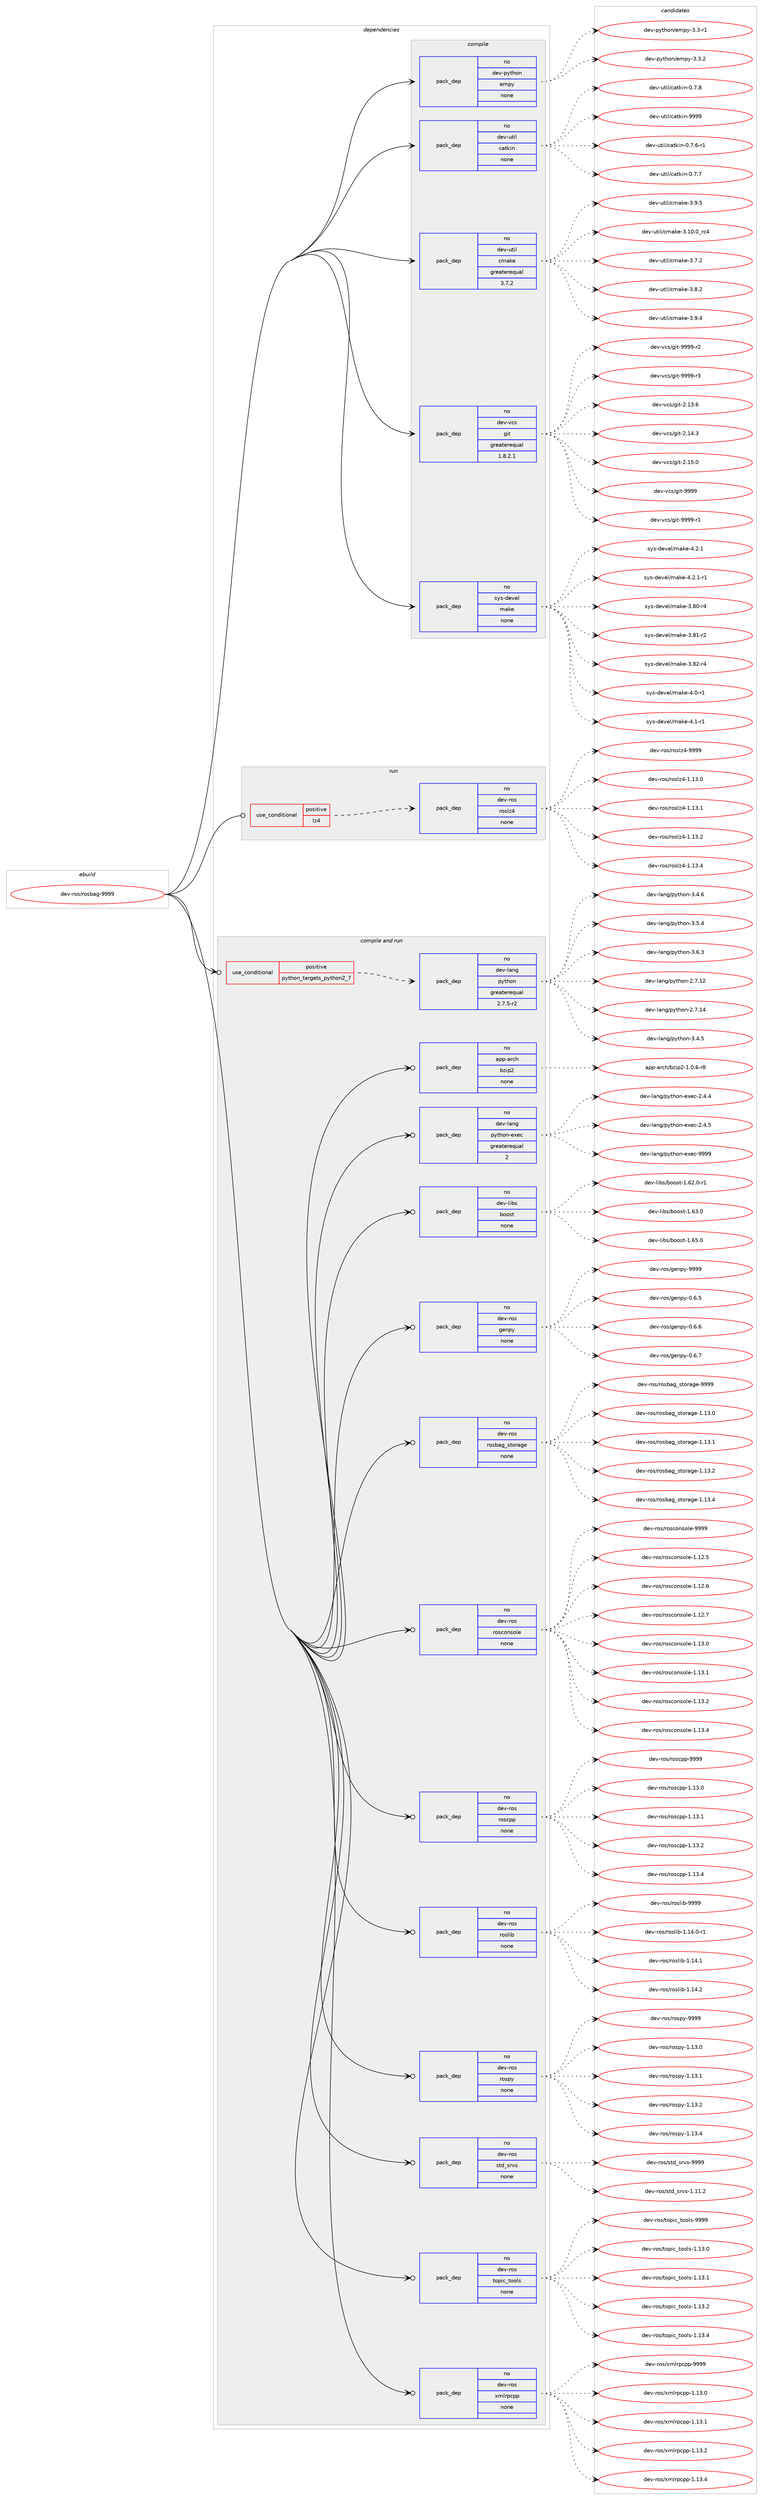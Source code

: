 digraph prolog {

# *************
# Graph options
# *************

newrank=true;
concentrate=true;
compound=true;
graph [rankdir=LR,fontname=Helvetica,fontsize=10,ranksep=1.5];#, ranksep=2.5, nodesep=0.2];
edge  [arrowhead=vee];
node  [fontname=Helvetica,fontsize=10];

# **********
# The ebuild
# **********

subgraph cluster_leftcol {
color=gray;
rank=same;
label=<<i>ebuild</i>>;
id [label="dev-ros/rosbag-9999", color=red, width=4, href="../dev-ros/rosbag-9999.svg"];
}

# ****************
# The dependencies
# ****************

subgraph cluster_midcol {
color=gray;
label=<<i>dependencies</i>>;
subgraph cluster_compile {
fillcolor="#eeeeee";
style=filled;
label=<<i>compile</i>>;
subgraph pack157870 {
dependency208238 [label=<<TABLE BORDER="0" CELLBORDER="1" CELLSPACING="0" CELLPADDING="4" WIDTH="220"><TR><TD ROWSPAN="6" CELLPADDING="30">pack_dep</TD></TR><TR><TD WIDTH="110">no</TD></TR><TR><TD>dev-python</TD></TR><TR><TD>empy</TD></TR><TR><TD>none</TD></TR><TR><TD></TD></TR></TABLE>>, shape=none, color=blue];
}
id:e -> dependency208238:w [weight=20,style="solid",arrowhead="vee"];
subgraph pack157871 {
dependency208239 [label=<<TABLE BORDER="0" CELLBORDER="1" CELLSPACING="0" CELLPADDING="4" WIDTH="220"><TR><TD ROWSPAN="6" CELLPADDING="30">pack_dep</TD></TR><TR><TD WIDTH="110">no</TD></TR><TR><TD>dev-util</TD></TR><TR><TD>catkin</TD></TR><TR><TD>none</TD></TR><TR><TD></TD></TR></TABLE>>, shape=none, color=blue];
}
id:e -> dependency208239:w [weight=20,style="solid",arrowhead="vee"];
subgraph pack157872 {
dependency208240 [label=<<TABLE BORDER="0" CELLBORDER="1" CELLSPACING="0" CELLPADDING="4" WIDTH="220"><TR><TD ROWSPAN="6" CELLPADDING="30">pack_dep</TD></TR><TR><TD WIDTH="110">no</TD></TR><TR><TD>dev-util</TD></TR><TR><TD>cmake</TD></TR><TR><TD>greaterequal</TD></TR><TR><TD>3.7.2</TD></TR></TABLE>>, shape=none, color=blue];
}
id:e -> dependency208240:w [weight=20,style="solid",arrowhead="vee"];
subgraph pack157873 {
dependency208241 [label=<<TABLE BORDER="0" CELLBORDER="1" CELLSPACING="0" CELLPADDING="4" WIDTH="220"><TR><TD ROWSPAN="6" CELLPADDING="30">pack_dep</TD></TR><TR><TD WIDTH="110">no</TD></TR><TR><TD>dev-vcs</TD></TR><TR><TD>git</TD></TR><TR><TD>greaterequal</TD></TR><TR><TD>1.8.2.1</TD></TR></TABLE>>, shape=none, color=blue];
}
id:e -> dependency208241:w [weight=20,style="solid",arrowhead="vee"];
subgraph pack157874 {
dependency208242 [label=<<TABLE BORDER="0" CELLBORDER="1" CELLSPACING="0" CELLPADDING="4" WIDTH="220"><TR><TD ROWSPAN="6" CELLPADDING="30">pack_dep</TD></TR><TR><TD WIDTH="110">no</TD></TR><TR><TD>sys-devel</TD></TR><TR><TD>make</TD></TR><TR><TD>none</TD></TR><TR><TD></TD></TR></TABLE>>, shape=none, color=blue];
}
id:e -> dependency208242:w [weight=20,style="solid",arrowhead="vee"];
}
subgraph cluster_compileandrun {
fillcolor="#eeeeee";
style=filled;
label=<<i>compile and run</i>>;
subgraph cond46381 {
dependency208243 [label=<<TABLE BORDER="0" CELLBORDER="1" CELLSPACING="0" CELLPADDING="4"><TR><TD ROWSPAN="3" CELLPADDING="10">use_conditional</TD></TR><TR><TD>positive</TD></TR><TR><TD>python_targets_python2_7</TD></TR></TABLE>>, shape=none, color=red];
subgraph pack157875 {
dependency208244 [label=<<TABLE BORDER="0" CELLBORDER="1" CELLSPACING="0" CELLPADDING="4" WIDTH="220"><TR><TD ROWSPAN="6" CELLPADDING="30">pack_dep</TD></TR><TR><TD WIDTH="110">no</TD></TR><TR><TD>dev-lang</TD></TR><TR><TD>python</TD></TR><TR><TD>greaterequal</TD></TR><TR><TD>2.7.5-r2</TD></TR></TABLE>>, shape=none, color=blue];
}
dependency208243:e -> dependency208244:w [weight=20,style="dashed",arrowhead="vee"];
}
id:e -> dependency208243:w [weight=20,style="solid",arrowhead="odotvee"];
subgraph pack157876 {
dependency208245 [label=<<TABLE BORDER="0" CELLBORDER="1" CELLSPACING="0" CELLPADDING="4" WIDTH="220"><TR><TD ROWSPAN="6" CELLPADDING="30">pack_dep</TD></TR><TR><TD WIDTH="110">no</TD></TR><TR><TD>app-arch</TD></TR><TR><TD>bzip2</TD></TR><TR><TD>none</TD></TR><TR><TD></TD></TR></TABLE>>, shape=none, color=blue];
}
id:e -> dependency208245:w [weight=20,style="solid",arrowhead="odotvee"];
subgraph pack157877 {
dependency208246 [label=<<TABLE BORDER="0" CELLBORDER="1" CELLSPACING="0" CELLPADDING="4" WIDTH="220"><TR><TD ROWSPAN="6" CELLPADDING="30">pack_dep</TD></TR><TR><TD WIDTH="110">no</TD></TR><TR><TD>dev-lang</TD></TR><TR><TD>python-exec</TD></TR><TR><TD>greaterequal</TD></TR><TR><TD>2</TD></TR></TABLE>>, shape=none, color=blue];
}
id:e -> dependency208246:w [weight=20,style="solid",arrowhead="odotvee"];
subgraph pack157878 {
dependency208247 [label=<<TABLE BORDER="0" CELLBORDER="1" CELLSPACING="0" CELLPADDING="4" WIDTH="220"><TR><TD ROWSPAN="6" CELLPADDING="30">pack_dep</TD></TR><TR><TD WIDTH="110">no</TD></TR><TR><TD>dev-libs</TD></TR><TR><TD>boost</TD></TR><TR><TD>none</TD></TR><TR><TD></TD></TR></TABLE>>, shape=none, color=blue];
}
id:e -> dependency208247:w [weight=20,style="solid",arrowhead="odotvee"];
subgraph pack157879 {
dependency208248 [label=<<TABLE BORDER="0" CELLBORDER="1" CELLSPACING="0" CELLPADDING="4" WIDTH="220"><TR><TD ROWSPAN="6" CELLPADDING="30">pack_dep</TD></TR><TR><TD WIDTH="110">no</TD></TR><TR><TD>dev-ros</TD></TR><TR><TD>genpy</TD></TR><TR><TD>none</TD></TR><TR><TD></TD></TR></TABLE>>, shape=none, color=blue];
}
id:e -> dependency208248:w [weight=20,style="solid",arrowhead="odotvee"];
subgraph pack157880 {
dependency208249 [label=<<TABLE BORDER="0" CELLBORDER="1" CELLSPACING="0" CELLPADDING="4" WIDTH="220"><TR><TD ROWSPAN="6" CELLPADDING="30">pack_dep</TD></TR><TR><TD WIDTH="110">no</TD></TR><TR><TD>dev-ros</TD></TR><TR><TD>rosbag_storage</TD></TR><TR><TD>none</TD></TR><TR><TD></TD></TR></TABLE>>, shape=none, color=blue];
}
id:e -> dependency208249:w [weight=20,style="solid",arrowhead="odotvee"];
subgraph pack157881 {
dependency208250 [label=<<TABLE BORDER="0" CELLBORDER="1" CELLSPACING="0" CELLPADDING="4" WIDTH="220"><TR><TD ROWSPAN="6" CELLPADDING="30">pack_dep</TD></TR><TR><TD WIDTH="110">no</TD></TR><TR><TD>dev-ros</TD></TR><TR><TD>rosconsole</TD></TR><TR><TD>none</TD></TR><TR><TD></TD></TR></TABLE>>, shape=none, color=blue];
}
id:e -> dependency208250:w [weight=20,style="solid",arrowhead="odotvee"];
subgraph pack157882 {
dependency208251 [label=<<TABLE BORDER="0" CELLBORDER="1" CELLSPACING="0" CELLPADDING="4" WIDTH="220"><TR><TD ROWSPAN="6" CELLPADDING="30">pack_dep</TD></TR><TR><TD WIDTH="110">no</TD></TR><TR><TD>dev-ros</TD></TR><TR><TD>roscpp</TD></TR><TR><TD>none</TD></TR><TR><TD></TD></TR></TABLE>>, shape=none, color=blue];
}
id:e -> dependency208251:w [weight=20,style="solid",arrowhead="odotvee"];
subgraph pack157883 {
dependency208252 [label=<<TABLE BORDER="0" CELLBORDER="1" CELLSPACING="0" CELLPADDING="4" WIDTH="220"><TR><TD ROWSPAN="6" CELLPADDING="30">pack_dep</TD></TR><TR><TD WIDTH="110">no</TD></TR><TR><TD>dev-ros</TD></TR><TR><TD>roslib</TD></TR><TR><TD>none</TD></TR><TR><TD></TD></TR></TABLE>>, shape=none, color=blue];
}
id:e -> dependency208252:w [weight=20,style="solid",arrowhead="odotvee"];
subgraph pack157884 {
dependency208253 [label=<<TABLE BORDER="0" CELLBORDER="1" CELLSPACING="0" CELLPADDING="4" WIDTH="220"><TR><TD ROWSPAN="6" CELLPADDING="30">pack_dep</TD></TR><TR><TD WIDTH="110">no</TD></TR><TR><TD>dev-ros</TD></TR><TR><TD>rospy</TD></TR><TR><TD>none</TD></TR><TR><TD></TD></TR></TABLE>>, shape=none, color=blue];
}
id:e -> dependency208253:w [weight=20,style="solid",arrowhead="odotvee"];
subgraph pack157885 {
dependency208254 [label=<<TABLE BORDER="0" CELLBORDER="1" CELLSPACING="0" CELLPADDING="4" WIDTH="220"><TR><TD ROWSPAN="6" CELLPADDING="30">pack_dep</TD></TR><TR><TD WIDTH="110">no</TD></TR><TR><TD>dev-ros</TD></TR><TR><TD>std_srvs</TD></TR><TR><TD>none</TD></TR><TR><TD></TD></TR></TABLE>>, shape=none, color=blue];
}
id:e -> dependency208254:w [weight=20,style="solid",arrowhead="odotvee"];
subgraph pack157886 {
dependency208255 [label=<<TABLE BORDER="0" CELLBORDER="1" CELLSPACING="0" CELLPADDING="4" WIDTH="220"><TR><TD ROWSPAN="6" CELLPADDING="30">pack_dep</TD></TR><TR><TD WIDTH="110">no</TD></TR><TR><TD>dev-ros</TD></TR><TR><TD>topic_tools</TD></TR><TR><TD>none</TD></TR><TR><TD></TD></TR></TABLE>>, shape=none, color=blue];
}
id:e -> dependency208255:w [weight=20,style="solid",arrowhead="odotvee"];
subgraph pack157887 {
dependency208256 [label=<<TABLE BORDER="0" CELLBORDER="1" CELLSPACING="0" CELLPADDING="4" WIDTH="220"><TR><TD ROWSPAN="6" CELLPADDING="30">pack_dep</TD></TR><TR><TD WIDTH="110">no</TD></TR><TR><TD>dev-ros</TD></TR><TR><TD>xmlrpcpp</TD></TR><TR><TD>none</TD></TR><TR><TD></TD></TR></TABLE>>, shape=none, color=blue];
}
id:e -> dependency208256:w [weight=20,style="solid",arrowhead="odotvee"];
}
subgraph cluster_run {
fillcolor="#eeeeee";
style=filled;
label=<<i>run</i>>;
subgraph cond46382 {
dependency208257 [label=<<TABLE BORDER="0" CELLBORDER="1" CELLSPACING="0" CELLPADDING="4"><TR><TD ROWSPAN="3" CELLPADDING="10">use_conditional</TD></TR><TR><TD>positive</TD></TR><TR><TD>lz4</TD></TR></TABLE>>, shape=none, color=red];
subgraph pack157888 {
dependency208258 [label=<<TABLE BORDER="0" CELLBORDER="1" CELLSPACING="0" CELLPADDING="4" WIDTH="220"><TR><TD ROWSPAN="6" CELLPADDING="30">pack_dep</TD></TR><TR><TD WIDTH="110">no</TD></TR><TR><TD>dev-ros</TD></TR><TR><TD>roslz4</TD></TR><TR><TD>none</TD></TR><TR><TD></TD></TR></TABLE>>, shape=none, color=blue];
}
dependency208257:e -> dependency208258:w [weight=20,style="dashed",arrowhead="vee"];
}
id:e -> dependency208257:w [weight=20,style="solid",arrowhead="odot"];
}
}

# **************
# The candidates
# **************

subgraph cluster_choices {
rank=same;
color=gray;
label=<<i>candidates</i>>;

subgraph choice157870 {
color=black;
nodesep=1;
choice1001011184511212111610411111047101109112121455146514511449 [label="dev-python/empy-3.3-r1", color=red, width=4,href="../dev-python/empy-3.3-r1.svg"];
choice1001011184511212111610411111047101109112121455146514650 [label="dev-python/empy-3.3.2", color=red, width=4,href="../dev-python/empy-3.3.2.svg"];
dependency208238:e -> choice1001011184511212111610411111047101109112121455146514511449:w [style=dotted,weight="100"];
dependency208238:e -> choice1001011184511212111610411111047101109112121455146514650:w [style=dotted,weight="100"];
}
subgraph choice157871 {
color=black;
nodesep=1;
choice100101118451171161051084799971161071051104548465546544511449 [label="dev-util/catkin-0.7.6-r1", color=red, width=4,href="../dev-util/catkin-0.7.6-r1.svg"];
choice10010111845117116105108479997116107105110454846554655 [label="dev-util/catkin-0.7.7", color=red, width=4,href="../dev-util/catkin-0.7.7.svg"];
choice10010111845117116105108479997116107105110454846554656 [label="dev-util/catkin-0.7.8", color=red, width=4,href="../dev-util/catkin-0.7.8.svg"];
choice100101118451171161051084799971161071051104557575757 [label="dev-util/catkin-9999", color=red, width=4,href="../dev-util/catkin-9999.svg"];
dependency208239:e -> choice100101118451171161051084799971161071051104548465546544511449:w [style=dotted,weight="100"];
dependency208239:e -> choice10010111845117116105108479997116107105110454846554655:w [style=dotted,weight="100"];
dependency208239:e -> choice10010111845117116105108479997116107105110454846554656:w [style=dotted,weight="100"];
dependency208239:e -> choice100101118451171161051084799971161071051104557575757:w [style=dotted,weight="100"];
}
subgraph choice157872 {
color=black;
nodesep=1;
choice1001011184511711610510847991099710710145514649484648951149952 [label="dev-util/cmake-3.10.0_rc4", color=red, width=4,href="../dev-util/cmake-3.10.0_rc4.svg"];
choice10010111845117116105108479910997107101455146554650 [label="dev-util/cmake-3.7.2", color=red, width=4,href="../dev-util/cmake-3.7.2.svg"];
choice10010111845117116105108479910997107101455146564650 [label="dev-util/cmake-3.8.2", color=red, width=4,href="../dev-util/cmake-3.8.2.svg"];
choice10010111845117116105108479910997107101455146574652 [label="dev-util/cmake-3.9.4", color=red, width=4,href="../dev-util/cmake-3.9.4.svg"];
choice10010111845117116105108479910997107101455146574653 [label="dev-util/cmake-3.9.5", color=red, width=4,href="../dev-util/cmake-3.9.5.svg"];
dependency208240:e -> choice1001011184511711610510847991099710710145514649484648951149952:w [style=dotted,weight="100"];
dependency208240:e -> choice10010111845117116105108479910997107101455146554650:w [style=dotted,weight="100"];
dependency208240:e -> choice10010111845117116105108479910997107101455146564650:w [style=dotted,weight="100"];
dependency208240:e -> choice10010111845117116105108479910997107101455146574652:w [style=dotted,weight="100"];
dependency208240:e -> choice10010111845117116105108479910997107101455146574653:w [style=dotted,weight="100"];
}
subgraph choice157873 {
color=black;
nodesep=1;
choice10010111845118991154710310511645504649514654 [label="dev-vcs/git-2.13.6", color=red, width=4,href="../dev-vcs/git-2.13.6.svg"];
choice10010111845118991154710310511645504649524651 [label="dev-vcs/git-2.14.3", color=red, width=4,href="../dev-vcs/git-2.14.3.svg"];
choice10010111845118991154710310511645504649534648 [label="dev-vcs/git-2.15.0", color=red, width=4,href="../dev-vcs/git-2.15.0.svg"];
choice1001011184511899115471031051164557575757 [label="dev-vcs/git-9999", color=red, width=4,href="../dev-vcs/git-9999.svg"];
choice10010111845118991154710310511645575757574511449 [label="dev-vcs/git-9999-r1", color=red, width=4,href="../dev-vcs/git-9999-r1.svg"];
choice10010111845118991154710310511645575757574511450 [label="dev-vcs/git-9999-r2", color=red, width=4,href="../dev-vcs/git-9999-r2.svg"];
choice10010111845118991154710310511645575757574511451 [label="dev-vcs/git-9999-r3", color=red, width=4,href="../dev-vcs/git-9999-r3.svg"];
dependency208241:e -> choice10010111845118991154710310511645504649514654:w [style=dotted,weight="100"];
dependency208241:e -> choice10010111845118991154710310511645504649524651:w [style=dotted,weight="100"];
dependency208241:e -> choice10010111845118991154710310511645504649534648:w [style=dotted,weight="100"];
dependency208241:e -> choice1001011184511899115471031051164557575757:w [style=dotted,weight="100"];
dependency208241:e -> choice10010111845118991154710310511645575757574511449:w [style=dotted,weight="100"];
dependency208241:e -> choice10010111845118991154710310511645575757574511450:w [style=dotted,weight="100"];
dependency208241:e -> choice10010111845118991154710310511645575757574511451:w [style=dotted,weight="100"];
}
subgraph choice157874 {
color=black;
nodesep=1;
choice11512111545100101118101108471099710710145514656484511452 [label="sys-devel/make-3.80-r4", color=red, width=4,href="../sys-devel/make-3.80-r4.svg"];
choice11512111545100101118101108471099710710145514656494511450 [label="sys-devel/make-3.81-r2", color=red, width=4,href="../sys-devel/make-3.81-r2.svg"];
choice11512111545100101118101108471099710710145514656504511452 [label="sys-devel/make-3.82-r4", color=red, width=4,href="../sys-devel/make-3.82-r4.svg"];
choice115121115451001011181011084710997107101455246484511449 [label="sys-devel/make-4.0-r1", color=red, width=4,href="../sys-devel/make-4.0-r1.svg"];
choice115121115451001011181011084710997107101455246494511449 [label="sys-devel/make-4.1-r1", color=red, width=4,href="../sys-devel/make-4.1-r1.svg"];
choice115121115451001011181011084710997107101455246504649 [label="sys-devel/make-4.2.1", color=red, width=4,href="../sys-devel/make-4.2.1.svg"];
choice1151211154510010111810110847109971071014552465046494511449 [label="sys-devel/make-4.2.1-r1", color=red, width=4,href="../sys-devel/make-4.2.1-r1.svg"];
dependency208242:e -> choice11512111545100101118101108471099710710145514656484511452:w [style=dotted,weight="100"];
dependency208242:e -> choice11512111545100101118101108471099710710145514656494511450:w [style=dotted,weight="100"];
dependency208242:e -> choice11512111545100101118101108471099710710145514656504511452:w [style=dotted,weight="100"];
dependency208242:e -> choice115121115451001011181011084710997107101455246484511449:w [style=dotted,weight="100"];
dependency208242:e -> choice115121115451001011181011084710997107101455246494511449:w [style=dotted,weight="100"];
dependency208242:e -> choice115121115451001011181011084710997107101455246504649:w [style=dotted,weight="100"];
dependency208242:e -> choice1151211154510010111810110847109971071014552465046494511449:w [style=dotted,weight="100"];
}
subgraph choice157875 {
color=black;
nodesep=1;
choice10010111845108971101034711212111610411111045504655464950 [label="dev-lang/python-2.7.12", color=red, width=4,href="../dev-lang/python-2.7.12.svg"];
choice10010111845108971101034711212111610411111045504655464952 [label="dev-lang/python-2.7.14", color=red, width=4,href="../dev-lang/python-2.7.14.svg"];
choice100101118451089711010347112121116104111110455146524653 [label="dev-lang/python-3.4.5", color=red, width=4,href="../dev-lang/python-3.4.5.svg"];
choice100101118451089711010347112121116104111110455146524654 [label="dev-lang/python-3.4.6", color=red, width=4,href="../dev-lang/python-3.4.6.svg"];
choice100101118451089711010347112121116104111110455146534652 [label="dev-lang/python-3.5.4", color=red, width=4,href="../dev-lang/python-3.5.4.svg"];
choice100101118451089711010347112121116104111110455146544651 [label="dev-lang/python-3.6.3", color=red, width=4,href="../dev-lang/python-3.6.3.svg"];
dependency208244:e -> choice10010111845108971101034711212111610411111045504655464950:w [style=dotted,weight="100"];
dependency208244:e -> choice10010111845108971101034711212111610411111045504655464952:w [style=dotted,weight="100"];
dependency208244:e -> choice100101118451089711010347112121116104111110455146524653:w [style=dotted,weight="100"];
dependency208244:e -> choice100101118451089711010347112121116104111110455146524654:w [style=dotted,weight="100"];
dependency208244:e -> choice100101118451089711010347112121116104111110455146534652:w [style=dotted,weight="100"];
dependency208244:e -> choice100101118451089711010347112121116104111110455146544651:w [style=dotted,weight="100"];
}
subgraph choice157876 {
color=black;
nodesep=1;
choice971121124597114991044798122105112504549464846544511456 [label="app-arch/bzip2-1.0.6-r8", color=red, width=4,href="../app-arch/bzip2-1.0.6-r8.svg"];
dependency208245:e -> choice971121124597114991044798122105112504549464846544511456:w [style=dotted,weight="100"];
}
subgraph choice157877 {
color=black;
nodesep=1;
choice1001011184510897110103471121211161041111104510112010199455046524652 [label="dev-lang/python-exec-2.4.4", color=red, width=4,href="../dev-lang/python-exec-2.4.4.svg"];
choice1001011184510897110103471121211161041111104510112010199455046524653 [label="dev-lang/python-exec-2.4.5", color=red, width=4,href="../dev-lang/python-exec-2.4.5.svg"];
choice10010111845108971101034711212111610411111045101120101994557575757 [label="dev-lang/python-exec-9999", color=red, width=4,href="../dev-lang/python-exec-9999.svg"];
dependency208246:e -> choice1001011184510897110103471121211161041111104510112010199455046524652:w [style=dotted,weight="100"];
dependency208246:e -> choice1001011184510897110103471121211161041111104510112010199455046524653:w [style=dotted,weight="100"];
dependency208246:e -> choice10010111845108971101034711212111610411111045101120101994557575757:w [style=dotted,weight="100"];
}
subgraph choice157878 {
color=black;
nodesep=1;
choice10010111845108105981154798111111115116454946545046484511449 [label="dev-libs/boost-1.62.0-r1", color=red, width=4,href="../dev-libs/boost-1.62.0-r1.svg"];
choice1001011184510810598115479811111111511645494654514648 [label="dev-libs/boost-1.63.0", color=red, width=4,href="../dev-libs/boost-1.63.0.svg"];
choice1001011184510810598115479811111111511645494654534648 [label="dev-libs/boost-1.65.0", color=red, width=4,href="../dev-libs/boost-1.65.0.svg"];
dependency208247:e -> choice10010111845108105981154798111111115116454946545046484511449:w [style=dotted,weight="100"];
dependency208247:e -> choice1001011184510810598115479811111111511645494654514648:w [style=dotted,weight="100"];
dependency208247:e -> choice1001011184510810598115479811111111511645494654534648:w [style=dotted,weight="100"];
}
subgraph choice157879 {
color=black;
nodesep=1;
choice1001011184511411111547103101110112121454846544653 [label="dev-ros/genpy-0.6.5", color=red, width=4,href="../dev-ros/genpy-0.6.5.svg"];
choice1001011184511411111547103101110112121454846544654 [label="dev-ros/genpy-0.6.6", color=red, width=4,href="../dev-ros/genpy-0.6.6.svg"];
choice1001011184511411111547103101110112121454846544655 [label="dev-ros/genpy-0.6.7", color=red, width=4,href="../dev-ros/genpy-0.6.7.svg"];
choice10010111845114111115471031011101121214557575757 [label="dev-ros/genpy-9999", color=red, width=4,href="../dev-ros/genpy-9999.svg"];
dependency208248:e -> choice1001011184511411111547103101110112121454846544653:w [style=dotted,weight="100"];
dependency208248:e -> choice1001011184511411111547103101110112121454846544654:w [style=dotted,weight="100"];
dependency208248:e -> choice1001011184511411111547103101110112121454846544655:w [style=dotted,weight="100"];
dependency208248:e -> choice10010111845114111115471031011101121214557575757:w [style=dotted,weight="100"];
}
subgraph choice157880 {
color=black;
nodesep=1;
choice10010111845114111115471141111159897103951151161111149710310145494649514648 [label="dev-ros/rosbag_storage-1.13.0", color=red, width=4,href="../dev-ros/rosbag_storage-1.13.0.svg"];
choice10010111845114111115471141111159897103951151161111149710310145494649514649 [label="dev-ros/rosbag_storage-1.13.1", color=red, width=4,href="../dev-ros/rosbag_storage-1.13.1.svg"];
choice10010111845114111115471141111159897103951151161111149710310145494649514650 [label="dev-ros/rosbag_storage-1.13.2", color=red, width=4,href="../dev-ros/rosbag_storage-1.13.2.svg"];
choice10010111845114111115471141111159897103951151161111149710310145494649514652 [label="dev-ros/rosbag_storage-1.13.4", color=red, width=4,href="../dev-ros/rosbag_storage-1.13.4.svg"];
choice1001011184511411111547114111115989710395115116111114971031014557575757 [label="dev-ros/rosbag_storage-9999", color=red, width=4,href="../dev-ros/rosbag_storage-9999.svg"];
dependency208249:e -> choice10010111845114111115471141111159897103951151161111149710310145494649514648:w [style=dotted,weight="100"];
dependency208249:e -> choice10010111845114111115471141111159897103951151161111149710310145494649514649:w [style=dotted,weight="100"];
dependency208249:e -> choice10010111845114111115471141111159897103951151161111149710310145494649514650:w [style=dotted,weight="100"];
dependency208249:e -> choice10010111845114111115471141111159897103951151161111149710310145494649514652:w [style=dotted,weight="100"];
dependency208249:e -> choice1001011184511411111547114111115989710395115116111114971031014557575757:w [style=dotted,weight="100"];
}
subgraph choice157881 {
color=black;
nodesep=1;
choice10010111845114111115471141111159911111011511110810145494649504653 [label="dev-ros/rosconsole-1.12.5", color=red, width=4,href="../dev-ros/rosconsole-1.12.5.svg"];
choice10010111845114111115471141111159911111011511110810145494649504654 [label="dev-ros/rosconsole-1.12.6", color=red, width=4,href="../dev-ros/rosconsole-1.12.6.svg"];
choice10010111845114111115471141111159911111011511110810145494649504655 [label="dev-ros/rosconsole-1.12.7", color=red, width=4,href="../dev-ros/rosconsole-1.12.7.svg"];
choice10010111845114111115471141111159911111011511110810145494649514648 [label="dev-ros/rosconsole-1.13.0", color=red, width=4,href="../dev-ros/rosconsole-1.13.0.svg"];
choice10010111845114111115471141111159911111011511110810145494649514649 [label="dev-ros/rosconsole-1.13.1", color=red, width=4,href="../dev-ros/rosconsole-1.13.1.svg"];
choice10010111845114111115471141111159911111011511110810145494649514650 [label="dev-ros/rosconsole-1.13.2", color=red, width=4,href="../dev-ros/rosconsole-1.13.2.svg"];
choice10010111845114111115471141111159911111011511110810145494649514652 [label="dev-ros/rosconsole-1.13.4", color=red, width=4,href="../dev-ros/rosconsole-1.13.4.svg"];
choice1001011184511411111547114111115991111101151111081014557575757 [label="dev-ros/rosconsole-9999", color=red, width=4,href="../dev-ros/rosconsole-9999.svg"];
dependency208250:e -> choice10010111845114111115471141111159911111011511110810145494649504653:w [style=dotted,weight="100"];
dependency208250:e -> choice10010111845114111115471141111159911111011511110810145494649504654:w [style=dotted,weight="100"];
dependency208250:e -> choice10010111845114111115471141111159911111011511110810145494649504655:w [style=dotted,weight="100"];
dependency208250:e -> choice10010111845114111115471141111159911111011511110810145494649514648:w [style=dotted,weight="100"];
dependency208250:e -> choice10010111845114111115471141111159911111011511110810145494649514649:w [style=dotted,weight="100"];
dependency208250:e -> choice10010111845114111115471141111159911111011511110810145494649514650:w [style=dotted,weight="100"];
dependency208250:e -> choice10010111845114111115471141111159911111011511110810145494649514652:w [style=dotted,weight="100"];
dependency208250:e -> choice1001011184511411111547114111115991111101151111081014557575757:w [style=dotted,weight="100"];
}
subgraph choice157882 {
color=black;
nodesep=1;
choice10010111845114111115471141111159911211245494649514648 [label="dev-ros/roscpp-1.13.0", color=red, width=4,href="../dev-ros/roscpp-1.13.0.svg"];
choice10010111845114111115471141111159911211245494649514649 [label="dev-ros/roscpp-1.13.1", color=red, width=4,href="../dev-ros/roscpp-1.13.1.svg"];
choice10010111845114111115471141111159911211245494649514650 [label="dev-ros/roscpp-1.13.2", color=red, width=4,href="../dev-ros/roscpp-1.13.2.svg"];
choice10010111845114111115471141111159911211245494649514652 [label="dev-ros/roscpp-1.13.4", color=red, width=4,href="../dev-ros/roscpp-1.13.4.svg"];
choice1001011184511411111547114111115991121124557575757 [label="dev-ros/roscpp-9999", color=red, width=4,href="../dev-ros/roscpp-9999.svg"];
dependency208251:e -> choice10010111845114111115471141111159911211245494649514648:w [style=dotted,weight="100"];
dependency208251:e -> choice10010111845114111115471141111159911211245494649514649:w [style=dotted,weight="100"];
dependency208251:e -> choice10010111845114111115471141111159911211245494649514650:w [style=dotted,weight="100"];
dependency208251:e -> choice10010111845114111115471141111159911211245494649514652:w [style=dotted,weight="100"];
dependency208251:e -> choice1001011184511411111547114111115991121124557575757:w [style=dotted,weight="100"];
}
subgraph choice157883 {
color=black;
nodesep=1;
choice100101118451141111154711411111510810598454946495246484511449 [label="dev-ros/roslib-1.14.0-r1", color=red, width=4,href="../dev-ros/roslib-1.14.0-r1.svg"];
choice10010111845114111115471141111151081059845494649524649 [label="dev-ros/roslib-1.14.1", color=red, width=4,href="../dev-ros/roslib-1.14.1.svg"];
choice10010111845114111115471141111151081059845494649524650 [label="dev-ros/roslib-1.14.2", color=red, width=4,href="../dev-ros/roslib-1.14.2.svg"];
choice1001011184511411111547114111115108105984557575757 [label="dev-ros/roslib-9999", color=red, width=4,href="../dev-ros/roslib-9999.svg"];
dependency208252:e -> choice100101118451141111154711411111510810598454946495246484511449:w [style=dotted,weight="100"];
dependency208252:e -> choice10010111845114111115471141111151081059845494649524649:w [style=dotted,weight="100"];
dependency208252:e -> choice10010111845114111115471141111151081059845494649524650:w [style=dotted,weight="100"];
dependency208252:e -> choice1001011184511411111547114111115108105984557575757:w [style=dotted,weight="100"];
}
subgraph choice157884 {
color=black;
nodesep=1;
choice100101118451141111154711411111511212145494649514648 [label="dev-ros/rospy-1.13.0", color=red, width=4,href="../dev-ros/rospy-1.13.0.svg"];
choice100101118451141111154711411111511212145494649514649 [label="dev-ros/rospy-1.13.1", color=red, width=4,href="../dev-ros/rospy-1.13.1.svg"];
choice100101118451141111154711411111511212145494649514650 [label="dev-ros/rospy-1.13.2", color=red, width=4,href="../dev-ros/rospy-1.13.2.svg"];
choice100101118451141111154711411111511212145494649514652 [label="dev-ros/rospy-1.13.4", color=red, width=4,href="../dev-ros/rospy-1.13.4.svg"];
choice10010111845114111115471141111151121214557575757 [label="dev-ros/rospy-9999", color=red, width=4,href="../dev-ros/rospy-9999.svg"];
dependency208253:e -> choice100101118451141111154711411111511212145494649514648:w [style=dotted,weight="100"];
dependency208253:e -> choice100101118451141111154711411111511212145494649514649:w [style=dotted,weight="100"];
dependency208253:e -> choice100101118451141111154711411111511212145494649514650:w [style=dotted,weight="100"];
dependency208253:e -> choice100101118451141111154711411111511212145494649514652:w [style=dotted,weight="100"];
dependency208253:e -> choice10010111845114111115471141111151121214557575757:w [style=dotted,weight="100"];
}
subgraph choice157885 {
color=black;
nodesep=1;
choice10010111845114111115471151161009511511411811545494649494650 [label="dev-ros/std_srvs-1.11.2", color=red, width=4,href="../dev-ros/std_srvs-1.11.2.svg"];
choice1001011184511411111547115116100951151141181154557575757 [label="dev-ros/std_srvs-9999", color=red, width=4,href="../dev-ros/std_srvs-9999.svg"];
dependency208254:e -> choice10010111845114111115471151161009511511411811545494649494650:w [style=dotted,weight="100"];
dependency208254:e -> choice1001011184511411111547115116100951151141181154557575757:w [style=dotted,weight="100"];
}
subgraph choice157886 {
color=black;
nodesep=1;
choice1001011184511411111547116111112105999511611111110811545494649514648 [label="dev-ros/topic_tools-1.13.0", color=red, width=4,href="../dev-ros/topic_tools-1.13.0.svg"];
choice1001011184511411111547116111112105999511611111110811545494649514649 [label="dev-ros/topic_tools-1.13.1", color=red, width=4,href="../dev-ros/topic_tools-1.13.1.svg"];
choice1001011184511411111547116111112105999511611111110811545494649514650 [label="dev-ros/topic_tools-1.13.2", color=red, width=4,href="../dev-ros/topic_tools-1.13.2.svg"];
choice1001011184511411111547116111112105999511611111110811545494649514652 [label="dev-ros/topic_tools-1.13.4", color=red, width=4,href="../dev-ros/topic_tools-1.13.4.svg"];
choice100101118451141111154711611111210599951161111111081154557575757 [label="dev-ros/topic_tools-9999", color=red, width=4,href="../dev-ros/topic_tools-9999.svg"];
dependency208255:e -> choice1001011184511411111547116111112105999511611111110811545494649514648:w [style=dotted,weight="100"];
dependency208255:e -> choice1001011184511411111547116111112105999511611111110811545494649514649:w [style=dotted,weight="100"];
dependency208255:e -> choice1001011184511411111547116111112105999511611111110811545494649514650:w [style=dotted,weight="100"];
dependency208255:e -> choice1001011184511411111547116111112105999511611111110811545494649514652:w [style=dotted,weight="100"];
dependency208255:e -> choice100101118451141111154711611111210599951161111111081154557575757:w [style=dotted,weight="100"];
}
subgraph choice157887 {
color=black;
nodesep=1;
choice10010111845114111115471201091081141129911211245494649514648 [label="dev-ros/xmlrpcpp-1.13.0", color=red, width=4,href="../dev-ros/xmlrpcpp-1.13.0.svg"];
choice10010111845114111115471201091081141129911211245494649514649 [label="dev-ros/xmlrpcpp-1.13.1", color=red, width=4,href="../dev-ros/xmlrpcpp-1.13.1.svg"];
choice10010111845114111115471201091081141129911211245494649514650 [label="dev-ros/xmlrpcpp-1.13.2", color=red, width=4,href="../dev-ros/xmlrpcpp-1.13.2.svg"];
choice10010111845114111115471201091081141129911211245494649514652 [label="dev-ros/xmlrpcpp-1.13.4", color=red, width=4,href="../dev-ros/xmlrpcpp-1.13.4.svg"];
choice1001011184511411111547120109108114112991121124557575757 [label="dev-ros/xmlrpcpp-9999", color=red, width=4,href="../dev-ros/xmlrpcpp-9999.svg"];
dependency208256:e -> choice10010111845114111115471201091081141129911211245494649514648:w [style=dotted,weight="100"];
dependency208256:e -> choice10010111845114111115471201091081141129911211245494649514649:w [style=dotted,weight="100"];
dependency208256:e -> choice10010111845114111115471201091081141129911211245494649514650:w [style=dotted,weight="100"];
dependency208256:e -> choice10010111845114111115471201091081141129911211245494649514652:w [style=dotted,weight="100"];
dependency208256:e -> choice1001011184511411111547120109108114112991121124557575757:w [style=dotted,weight="100"];
}
subgraph choice157888 {
color=black;
nodesep=1;
choice10010111845114111115471141111151081225245494649514648 [label="dev-ros/roslz4-1.13.0", color=red, width=4,href="../dev-ros/roslz4-1.13.0.svg"];
choice10010111845114111115471141111151081225245494649514649 [label="dev-ros/roslz4-1.13.1", color=red, width=4,href="../dev-ros/roslz4-1.13.1.svg"];
choice10010111845114111115471141111151081225245494649514650 [label="dev-ros/roslz4-1.13.2", color=red, width=4,href="../dev-ros/roslz4-1.13.2.svg"];
choice10010111845114111115471141111151081225245494649514652 [label="dev-ros/roslz4-1.13.4", color=red, width=4,href="../dev-ros/roslz4-1.13.4.svg"];
choice1001011184511411111547114111115108122524557575757 [label="dev-ros/roslz4-9999", color=red, width=4,href="../dev-ros/roslz4-9999.svg"];
dependency208258:e -> choice10010111845114111115471141111151081225245494649514648:w [style=dotted,weight="100"];
dependency208258:e -> choice10010111845114111115471141111151081225245494649514649:w [style=dotted,weight="100"];
dependency208258:e -> choice10010111845114111115471141111151081225245494649514650:w [style=dotted,weight="100"];
dependency208258:e -> choice10010111845114111115471141111151081225245494649514652:w [style=dotted,weight="100"];
dependency208258:e -> choice1001011184511411111547114111115108122524557575757:w [style=dotted,weight="100"];
}
}

}
